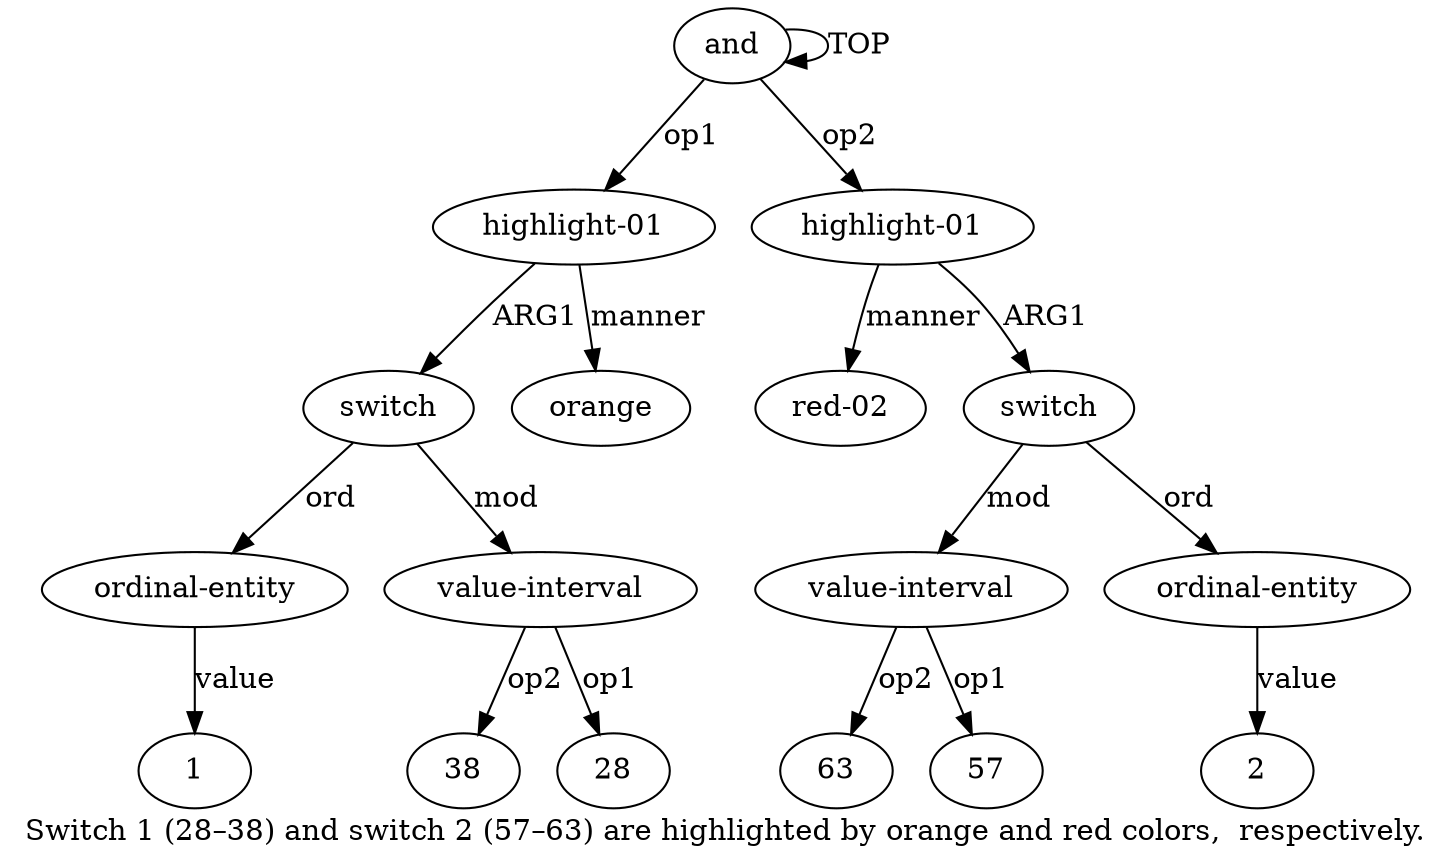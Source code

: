 digraph  {
	graph [label="Switch 1 (28–38) and switch 2 (57–63) are highlighted by orange and red colors,  respectively."];
	node [label="\N"];
	"a8 2"	 [color=black,
		gold_ind=-1,
		gold_label=2,
		label=2,
		test_ind=-1,
		test_label=2];
	a10	 [color=black,
		gold_ind=10,
		gold_label="red-02",
		label="red-02",
		test_ind=10,
		test_label="red-02"];
	"a4 38"	 [color=black,
		gold_ind=-1,
		gold_label=38,
		label=38,
		test_ind=-1,
		test_label=38];
	"a4 28"	 [color=black,
		gold_ind=-1,
		gold_label=28,
		label=28,
		test_ind=-1,
		test_label=28];
	"a9 63"	 [color=black,
		gold_ind=-1,
		gold_label=63,
		label=63,
		test_ind=-1,
		test_label=63];
	"a9 57"	 [color=black,
		gold_ind=-1,
		gold_label=57,
		label=57,
		test_ind=-1,
		test_label=57];
	a1	 [color=black,
		gold_ind=1,
		gold_label="highlight-01",
		label="highlight-01",
		test_ind=1,
		test_label="highlight-01"];
	a2	 [color=black,
		gold_ind=2,
		gold_label=switch,
		label=switch,
		test_ind=2,
		test_label=switch];
	a1 -> a2 [key=0,
	color=black,
	gold_label=ARG1,
	label=ARG1,
	test_label=ARG1];
a5 [color=black,
	gold_ind=5,
	gold_label=orange,
	label=orange,
	test_ind=5,
	test_label=orange];
a1 -> a5 [key=0,
color=black,
gold_label=manner,
label=manner,
test_label=manner];
a0 [color=black,
gold_ind=0,
gold_label=and,
label=and,
test_ind=0,
test_label=and];
a0 -> a1 [key=0,
color=black,
gold_label=op1,
label=op1,
test_label=op1];
a0 -> a0 [key=0,
color=black,
gold_label=TOP,
label=TOP,
test_label=TOP];
a6 [color=black,
gold_ind=6,
gold_label="highlight-01",
label="highlight-01",
test_ind=6,
test_label="highlight-01"];
a0 -> a6 [key=0,
color=black,
gold_label=op2,
label=op2,
test_label=op2];
a3 [color=black,
gold_ind=3,
gold_label="ordinal-entity",
label="ordinal-entity",
test_ind=3,
test_label="ordinal-entity"];
"a3 1" [color=black,
gold_ind=-1,
gold_label=1,
label=1,
test_ind=-1,
test_label=1];
a3 -> "a3 1" [key=0,
color=black,
gold_label=value,
label=value,
test_label=value];
a2 -> a3 [key=0,
color=black,
gold_label=ord,
label=ord,
test_label=ord];
a4 [color=black,
gold_ind=4,
gold_label="value-interval",
label="value-interval",
test_ind=4,
test_label="value-interval"];
a2 -> a4 [key=0,
color=black,
gold_label=mod,
label=mod,
test_label=mod];
a4 -> "a4 38" [key=0,
color=black,
gold_label=op2,
label=op2,
test_label=op2];
a4 -> "a4 28" [key=0,
color=black,
gold_label=op1,
label=op1,
test_label=op1];
a7 [color=black,
gold_ind=7,
gold_label=switch,
label=switch,
test_ind=7,
test_label=switch];
a9 [color=black,
gold_ind=9,
gold_label="value-interval",
label="value-interval",
test_ind=9,
test_label="value-interval"];
a7 -> a9 [key=0,
color=black,
gold_label=mod,
label=mod,
test_label=mod];
a8 [color=black,
gold_ind=8,
gold_label="ordinal-entity",
label="ordinal-entity",
test_ind=8,
test_label="ordinal-entity"];
a7 -> a8 [key=0,
color=black,
gold_label=ord,
label=ord,
test_label=ord];
a6 -> a10 [key=0,
color=black,
gold_label=manner,
label=manner,
test_label=manner];
a6 -> a7 [key=0,
color=black,
gold_label=ARG1,
label=ARG1,
test_label=ARG1];
a9 -> "a9 63" [key=0,
color=black,
gold_label=op2,
label=op2,
test_label=op2];
a9 -> "a9 57" [key=0,
color=black,
gold_label=op1,
label=op1,
test_label=op1];
a8 -> "a8 2" [key=0,
color=black,
gold_label=value,
label=value,
test_label=value];
}
